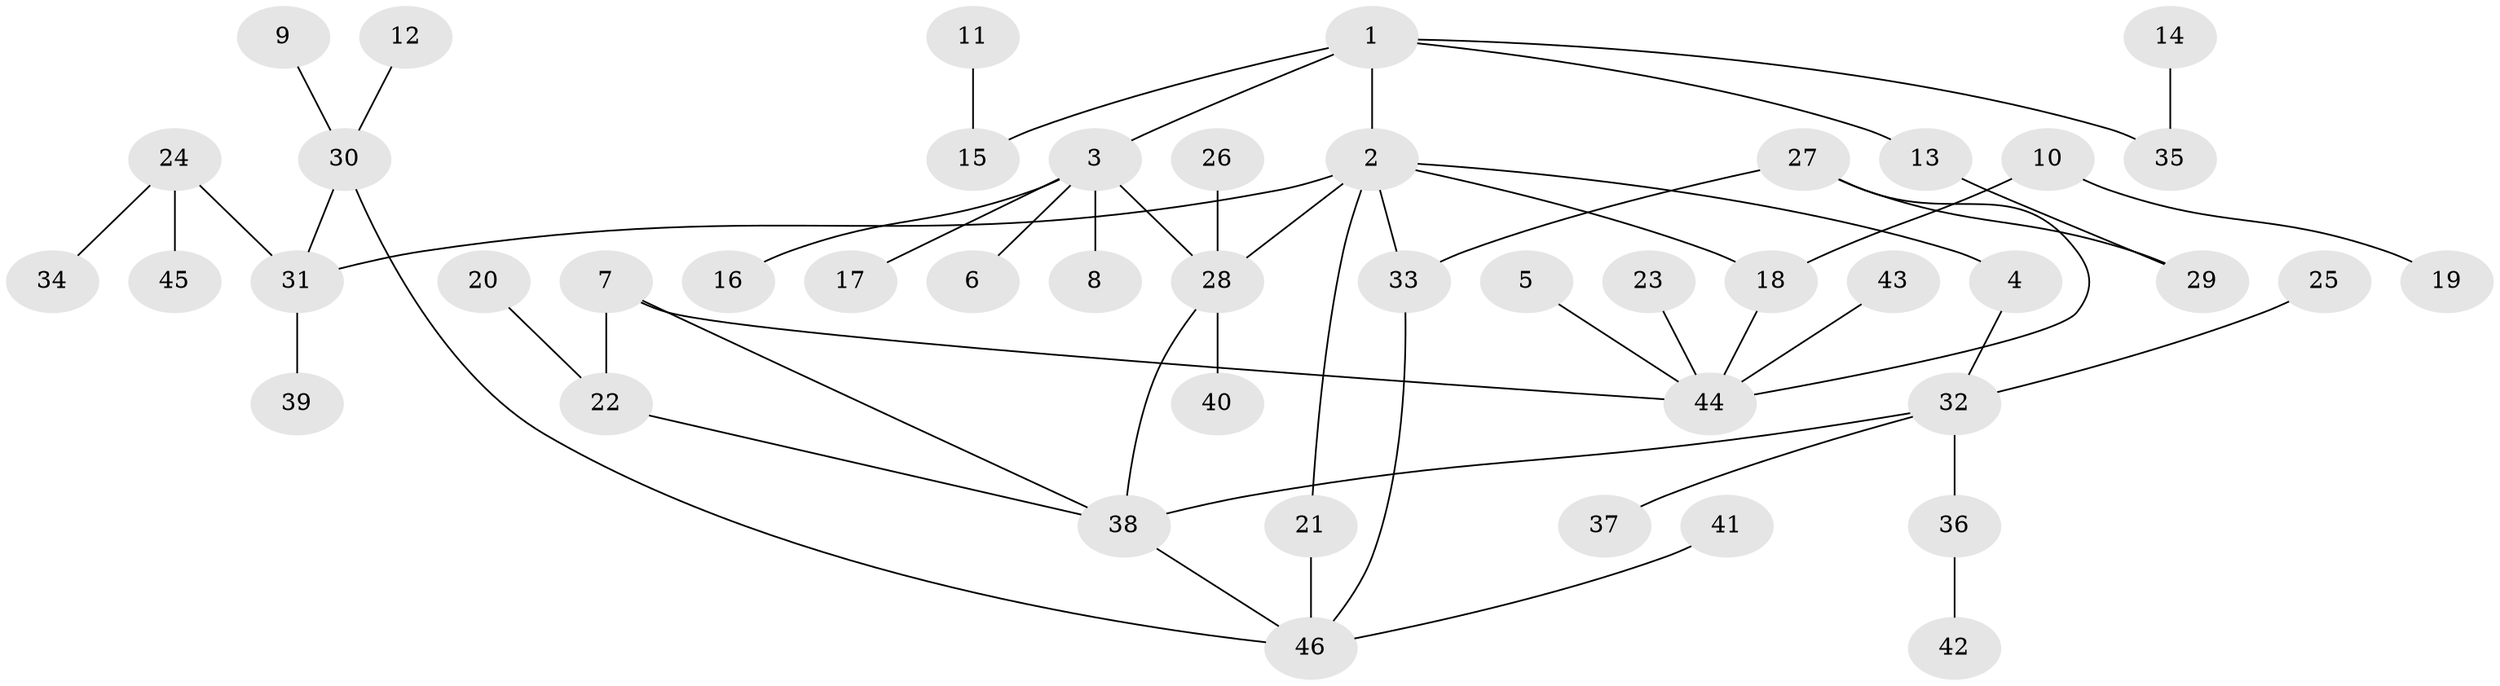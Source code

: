 // original degree distribution, {5: 0.07608695652173914, 4: 0.08695652173913043, 3: 0.14130434782608695, 2: 0.2608695652173913, 7: 0.010869565217391304, 1: 0.42391304347826086}
// Generated by graph-tools (version 1.1) at 2025/49/03/09/25 03:49:19]
// undirected, 46 vertices, 54 edges
graph export_dot {
graph [start="1"]
  node [color=gray90,style=filled];
  1;
  2;
  3;
  4;
  5;
  6;
  7;
  8;
  9;
  10;
  11;
  12;
  13;
  14;
  15;
  16;
  17;
  18;
  19;
  20;
  21;
  22;
  23;
  24;
  25;
  26;
  27;
  28;
  29;
  30;
  31;
  32;
  33;
  34;
  35;
  36;
  37;
  38;
  39;
  40;
  41;
  42;
  43;
  44;
  45;
  46;
  1 -- 2 [weight=1.0];
  1 -- 3 [weight=1.0];
  1 -- 13 [weight=1.0];
  1 -- 15 [weight=1.0];
  1 -- 35 [weight=1.0];
  2 -- 4 [weight=1.0];
  2 -- 18 [weight=1.0];
  2 -- 21 [weight=1.0];
  2 -- 28 [weight=1.0];
  2 -- 31 [weight=1.0];
  2 -- 33 [weight=1.0];
  3 -- 6 [weight=1.0];
  3 -- 8 [weight=1.0];
  3 -- 16 [weight=1.0];
  3 -- 17 [weight=1.0];
  3 -- 28 [weight=1.0];
  4 -- 32 [weight=1.0];
  5 -- 44 [weight=1.0];
  7 -- 22 [weight=1.0];
  7 -- 38 [weight=1.0];
  7 -- 44 [weight=1.0];
  9 -- 30 [weight=1.0];
  10 -- 18 [weight=1.0];
  10 -- 19 [weight=1.0];
  11 -- 15 [weight=1.0];
  12 -- 30 [weight=1.0];
  13 -- 29 [weight=1.0];
  14 -- 35 [weight=1.0];
  18 -- 44 [weight=1.0];
  20 -- 22 [weight=1.0];
  21 -- 46 [weight=1.0];
  22 -- 38 [weight=1.0];
  23 -- 44 [weight=1.0];
  24 -- 31 [weight=1.0];
  24 -- 34 [weight=1.0];
  24 -- 45 [weight=1.0];
  25 -- 32 [weight=1.0];
  26 -- 28 [weight=1.0];
  27 -- 29 [weight=1.0];
  27 -- 33 [weight=1.0];
  27 -- 44 [weight=1.0];
  28 -- 38 [weight=1.0];
  28 -- 40 [weight=1.0];
  30 -- 31 [weight=1.0];
  30 -- 46 [weight=1.0];
  31 -- 39 [weight=1.0];
  32 -- 36 [weight=1.0];
  32 -- 37 [weight=1.0];
  32 -- 38 [weight=1.0];
  33 -- 46 [weight=1.0];
  36 -- 42 [weight=1.0];
  38 -- 46 [weight=1.0];
  41 -- 46 [weight=1.0];
  43 -- 44 [weight=1.0];
}
